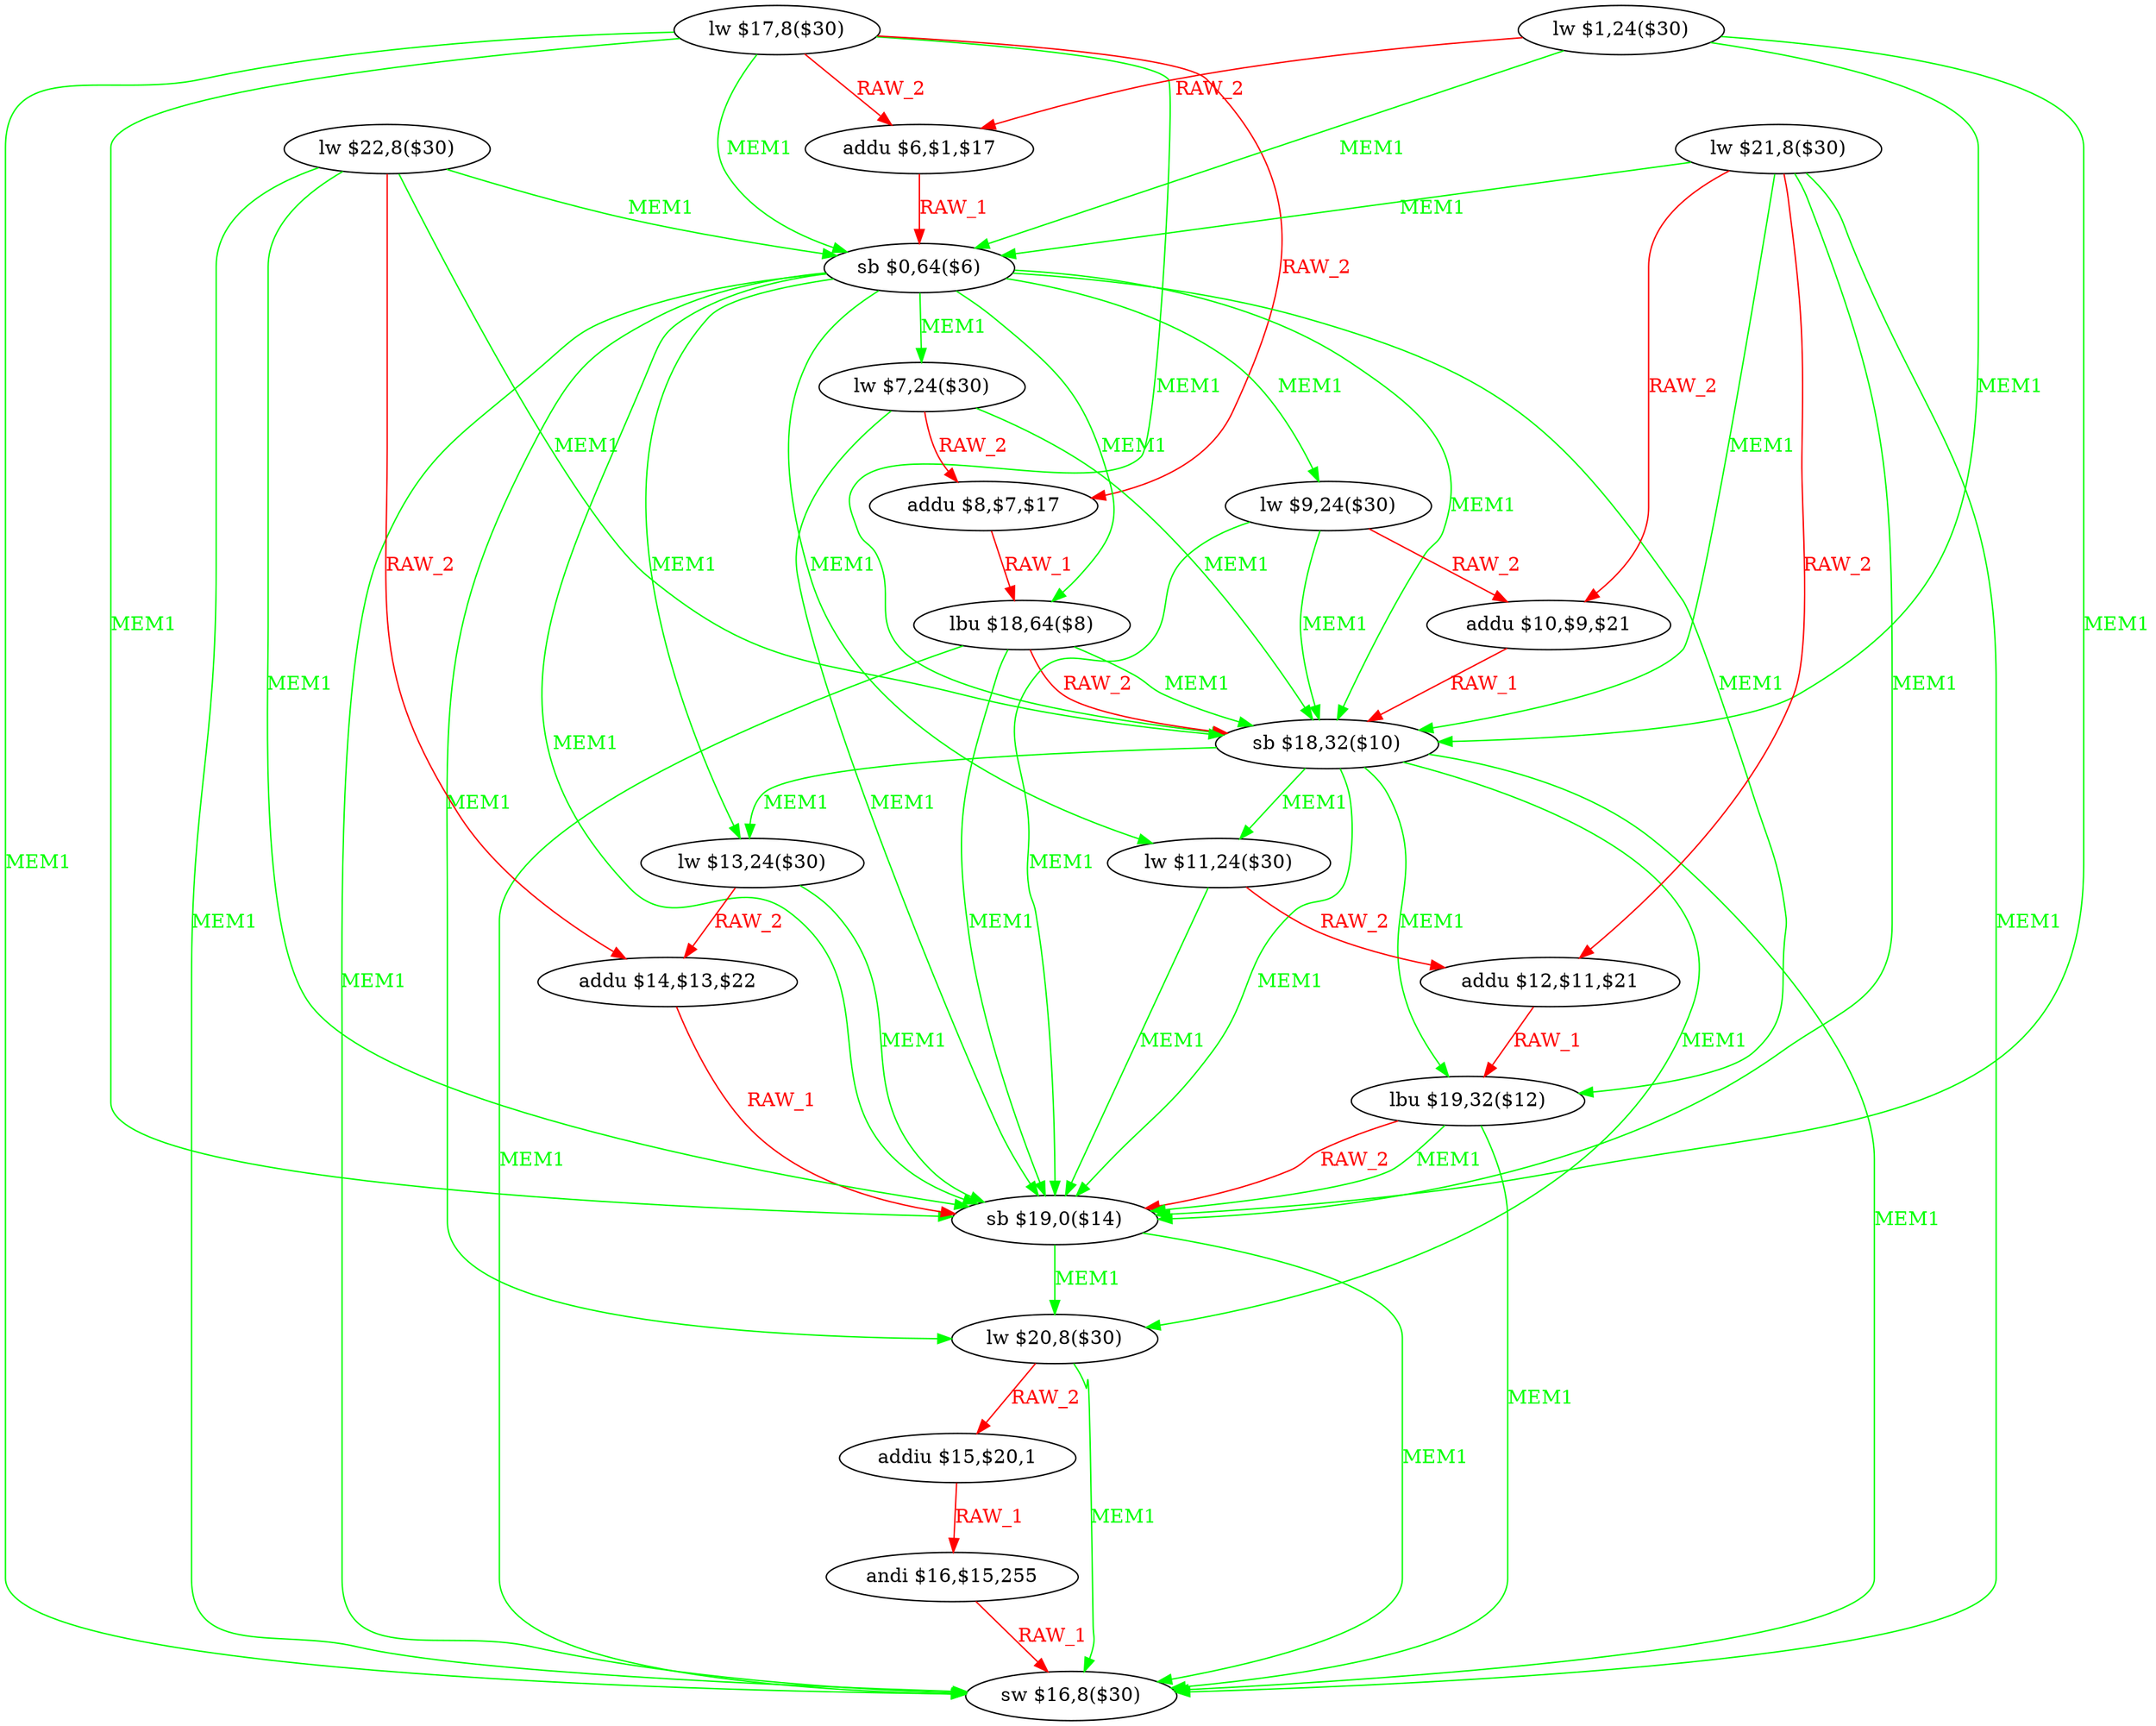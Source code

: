digraph G1 {
node [shape = ellipse];
i0 [label = "lw $17,8($30)"] ;
i0 ->  i21 [color = green, fontcolor = green, label= "MEM1"];
i0 ->  i17 [color = green, fontcolor = green, label= "MEM1"];
i0 ->  i11 [color = green, fontcolor = green, label= "MEM1"];
i0 ->  i7 [color = red, fontcolor = red, label= "RAW_2"];
i0 ->  i5 [color = green, fontcolor = green, label= "MEM1"];
i0 ->  i4 [color = red, fontcolor = red, label= "RAW_2"];
i21 [label = "sw $16,8($30)"] ;
i17 [label = "sb $19,0($14)"] ;
i17 ->  i21 [color = green, fontcolor = green, label= "MEM1"];
i17 ->  i18 [color = green, fontcolor = green, label= "MEM1"];
i18 [label = "lw $20,8($30)"] ;
i18 ->  i21 [color = green, fontcolor = green, label= "MEM1"];
i18 ->  i19 [color = red, fontcolor = red, label= "RAW_2"];
i19 [label = "addiu $15,$20,1"] ;
i19 ->  i20 [color = red, fontcolor = red, label= "RAW_1"];
i20 [label = "andi $16,$15,255"] ;
i20 ->  i21 [color = red, fontcolor = red, label= "RAW_1"];
i11 [label = "sb $18,32($10)"] ;
i11 ->  i21 [color = green, fontcolor = green, label= "MEM1"];
i11 ->  i18 [color = green, fontcolor = green, label= "MEM1"];
i11 ->  i17 [color = green, fontcolor = green, label= "MEM1"];
i11 ->  i15 [color = green, fontcolor = green, label= "MEM1"];
i11 ->  i14 [color = green, fontcolor = green, label= "MEM1"];
i11 ->  i12 [color = green, fontcolor = green, label= "MEM1"];
i15 [label = "lw $13,24($30)"] ;
i15 ->  i17 [color = green, fontcolor = green, label= "MEM1"];
i15 ->  i16 [color = red, fontcolor = red, label= "RAW_2"];
i16 [label = "addu $14,$13,$22"] ;
i16 ->  i17 [color = red, fontcolor = red, label= "RAW_1"];
i14 [label = "lbu $19,32($12)"] ;
i14 ->  i21 [color = green, fontcolor = green, label= "MEM1"];
i14 ->  i17 [color = red, fontcolor = red, label= "RAW_2"];
i14 ->  i17 [color = green, fontcolor = green, label= "MEM1"];
i12 [label = "lw $11,24($30)"] ;
i12 ->  i17 [color = green, fontcolor = green, label= "MEM1"];
i12 ->  i13 [color = red, fontcolor = red, label= "RAW_2"];
i13 [label = "addu $12,$11,$21"] ;
i13 ->  i14 [color = red, fontcolor = red, label= "RAW_1"];
i7 [label = "addu $8,$7,$17"] ;
i7 ->  i8 [color = red, fontcolor = red, label= "RAW_1"];
i8 [label = "lbu $18,64($8)"] ;
i8 ->  i21 [color = green, fontcolor = green, label= "MEM1"];
i8 ->  i17 [color = green, fontcolor = green, label= "MEM1"];
i8 ->  i11 [color = red, fontcolor = red, label= "RAW_2"];
i8 ->  i11 [color = green, fontcolor = green, label= "MEM1"];
i5 [label = "sb $0,64($6)"] ;
i5 ->  i21 [color = green, fontcolor = green, label= "MEM1"];
i5 ->  i18 [color = green, fontcolor = green, label= "MEM1"];
i5 ->  i17 [color = green, fontcolor = green, label= "MEM1"];
i5 ->  i15 [color = green, fontcolor = green, label= "MEM1"];
i5 ->  i14 [color = green, fontcolor = green, label= "MEM1"];
i5 ->  i12 [color = green, fontcolor = green, label= "MEM1"];
i5 ->  i11 [color = green, fontcolor = green, label= "MEM1"];
i5 ->  i9 [color = green, fontcolor = green, label= "MEM1"];
i5 ->  i8 [color = green, fontcolor = green, label= "MEM1"];
i5 ->  i6 [color = green, fontcolor = green, label= "MEM1"];
i9 [label = "lw $9,24($30)"] ;
i9 ->  i17 [color = green, fontcolor = green, label= "MEM1"];
i9 ->  i11 [color = green, fontcolor = green, label= "MEM1"];
i9 ->  i10 [color = red, fontcolor = red, label= "RAW_2"];
i10 [label = "addu $10,$9,$21"] ;
i10 ->  i11 [color = red, fontcolor = red, label= "RAW_1"];
i6 [label = "lw $7,24($30)"] ;
i6 ->  i17 [color = green, fontcolor = green, label= "MEM1"];
i6 ->  i11 [color = green, fontcolor = green, label= "MEM1"];
i6 ->  i7 [color = red, fontcolor = red, label= "RAW_2"];
i4 [label = "addu $6,$1,$17"] ;
i4 ->  i5 [color = red, fontcolor = red, label= "RAW_1"];
i1 [label = "lw $1,24($30)"] ;
i1 ->  i17 [color = green, fontcolor = green, label= "MEM1"];
i1 ->  i11 [color = green, fontcolor = green, label= "MEM1"];
i1 ->  i5 [color = green, fontcolor = green, label= "MEM1"];
i1 ->  i4 [color = red, fontcolor = red, label= "RAW_2"];
i2 [label = "lw $21,8($30)"] ;
i2 ->  i21 [color = green, fontcolor = green, label= "MEM1"];
i2 ->  i17 [color = green, fontcolor = green, label= "MEM1"];
i2 ->  i13 [color = red, fontcolor = red, label= "RAW_2"];
i2 ->  i11 [color = green, fontcolor = green, label= "MEM1"];
i2 ->  i10 [color = red, fontcolor = red, label= "RAW_2"];
i2 ->  i5 [color = green, fontcolor = green, label= "MEM1"];
i3 [label = "lw $22,8($30)"] ;
i3 ->  i21 [color = green, fontcolor = green, label= "MEM1"];
i3 ->  i17 [color = green, fontcolor = green, label= "MEM1"];
i3 ->  i16 [color = red, fontcolor = red, label= "RAW_2"];
i3 ->  i11 [color = green, fontcolor = green, label= "MEM1"];
i3 ->  i5 [color = green, fontcolor = green, label= "MEM1"];
}
